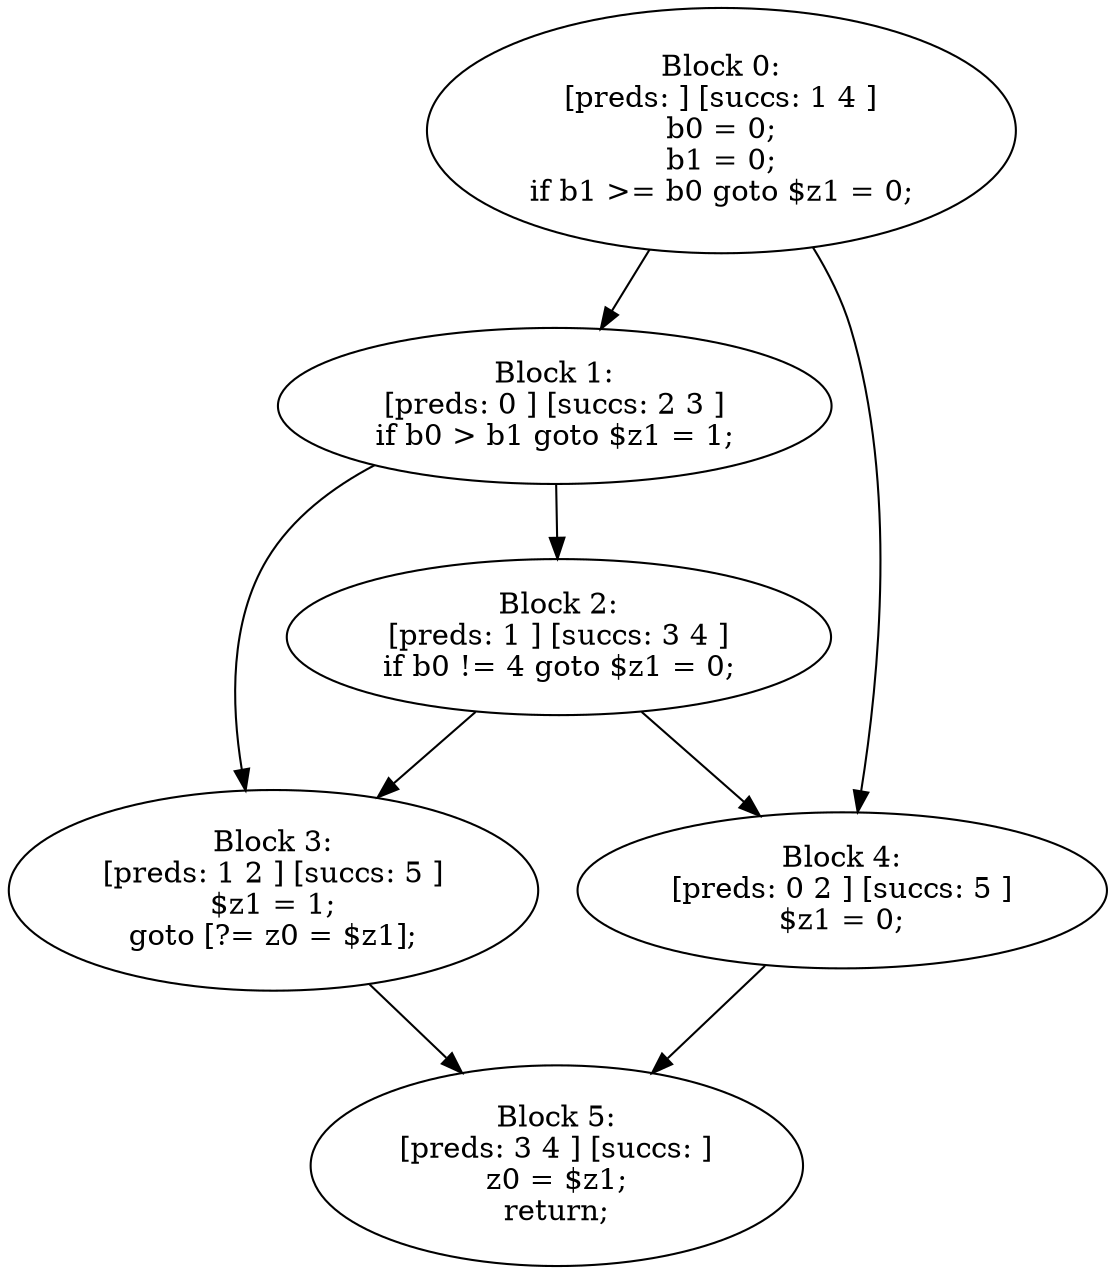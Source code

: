 digraph "unitGraph" {
    "Block 0:
[preds: ] [succs: 1 4 ]
b0 = 0;
b1 = 0;
if b1 >= b0 goto $z1 = 0;
"
    "Block 1:
[preds: 0 ] [succs: 2 3 ]
if b0 > b1 goto $z1 = 1;
"
    "Block 2:
[preds: 1 ] [succs: 3 4 ]
if b0 != 4 goto $z1 = 0;
"
    "Block 3:
[preds: 1 2 ] [succs: 5 ]
$z1 = 1;
goto [?= z0 = $z1];
"
    "Block 4:
[preds: 0 2 ] [succs: 5 ]
$z1 = 0;
"
    "Block 5:
[preds: 3 4 ] [succs: ]
z0 = $z1;
return;
"
    "Block 0:
[preds: ] [succs: 1 4 ]
b0 = 0;
b1 = 0;
if b1 >= b0 goto $z1 = 0;
"->"Block 1:
[preds: 0 ] [succs: 2 3 ]
if b0 > b1 goto $z1 = 1;
";
    "Block 0:
[preds: ] [succs: 1 4 ]
b0 = 0;
b1 = 0;
if b1 >= b0 goto $z1 = 0;
"->"Block 4:
[preds: 0 2 ] [succs: 5 ]
$z1 = 0;
";
    "Block 1:
[preds: 0 ] [succs: 2 3 ]
if b0 > b1 goto $z1 = 1;
"->"Block 2:
[preds: 1 ] [succs: 3 4 ]
if b0 != 4 goto $z1 = 0;
";
    "Block 1:
[preds: 0 ] [succs: 2 3 ]
if b0 > b1 goto $z1 = 1;
"->"Block 3:
[preds: 1 2 ] [succs: 5 ]
$z1 = 1;
goto [?= z0 = $z1];
";
    "Block 2:
[preds: 1 ] [succs: 3 4 ]
if b0 != 4 goto $z1 = 0;
"->"Block 3:
[preds: 1 2 ] [succs: 5 ]
$z1 = 1;
goto [?= z0 = $z1];
";
    "Block 2:
[preds: 1 ] [succs: 3 4 ]
if b0 != 4 goto $z1 = 0;
"->"Block 4:
[preds: 0 2 ] [succs: 5 ]
$z1 = 0;
";
    "Block 3:
[preds: 1 2 ] [succs: 5 ]
$z1 = 1;
goto [?= z0 = $z1];
"->"Block 5:
[preds: 3 4 ] [succs: ]
z0 = $z1;
return;
";
    "Block 4:
[preds: 0 2 ] [succs: 5 ]
$z1 = 0;
"->"Block 5:
[preds: 3 4 ] [succs: ]
z0 = $z1;
return;
";
}

